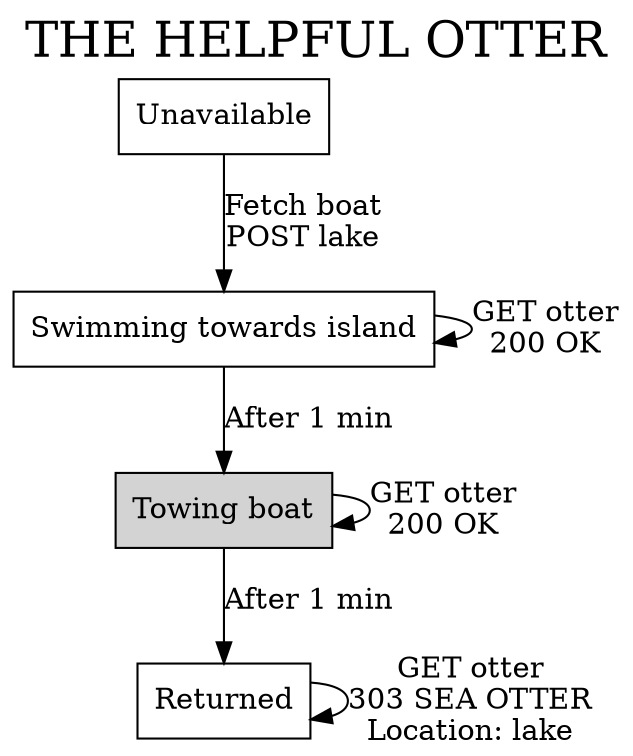 digraph {
  label="THE HELPFUL OTTER";
  labelloc=t;
  fontsize=24;
  node [shape=box];
  initial [label="Unavailable"];
  fetching [label="Swimming towards island"];
  returning [label="Towing boat",bgcolor="black",style="filled"];
  back [label="Returned"];
  initial -> fetching [label="Fetch boat\nPOST lake"];
  fetching -> fetching [label="GET otter\n200 OK"];
  fetching -> returning [label="After 1 min"];
  returning -> returning [label="GET otter\n200 OK"];
  returning -> back [label="After 1 min"];
  back -> back [label="GET otter\n303 SEA OTTER\nLocation: lake"];
}